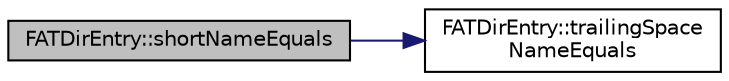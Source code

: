 digraph "FATDirEntry::shortNameEquals"
{
  edge [fontname="Helvetica",fontsize="10",labelfontname="Helvetica",labelfontsize="10"];
  node [fontname="Helvetica",fontsize="10",shape=record];
  rankdir="LR";
  Node27 [label="FATDirEntry::shortNameEquals",height=0.2,width=0.4,color="black", fillcolor="grey75", style="filled", fontcolor="black"];
  Node27 -> Node28 [color="midnightblue",fontsize="10",style="solid",fontname="Helvetica"];
  Node28 [label="FATDirEntry::trailingSpace\lNameEquals",height=0.2,width=0.4,color="black", fillcolor="white", style="filled",URL="$dc/d93/class_f_a_t_dir_entry.html#aee698337f91d038f43d589072be4fef9"];
}
